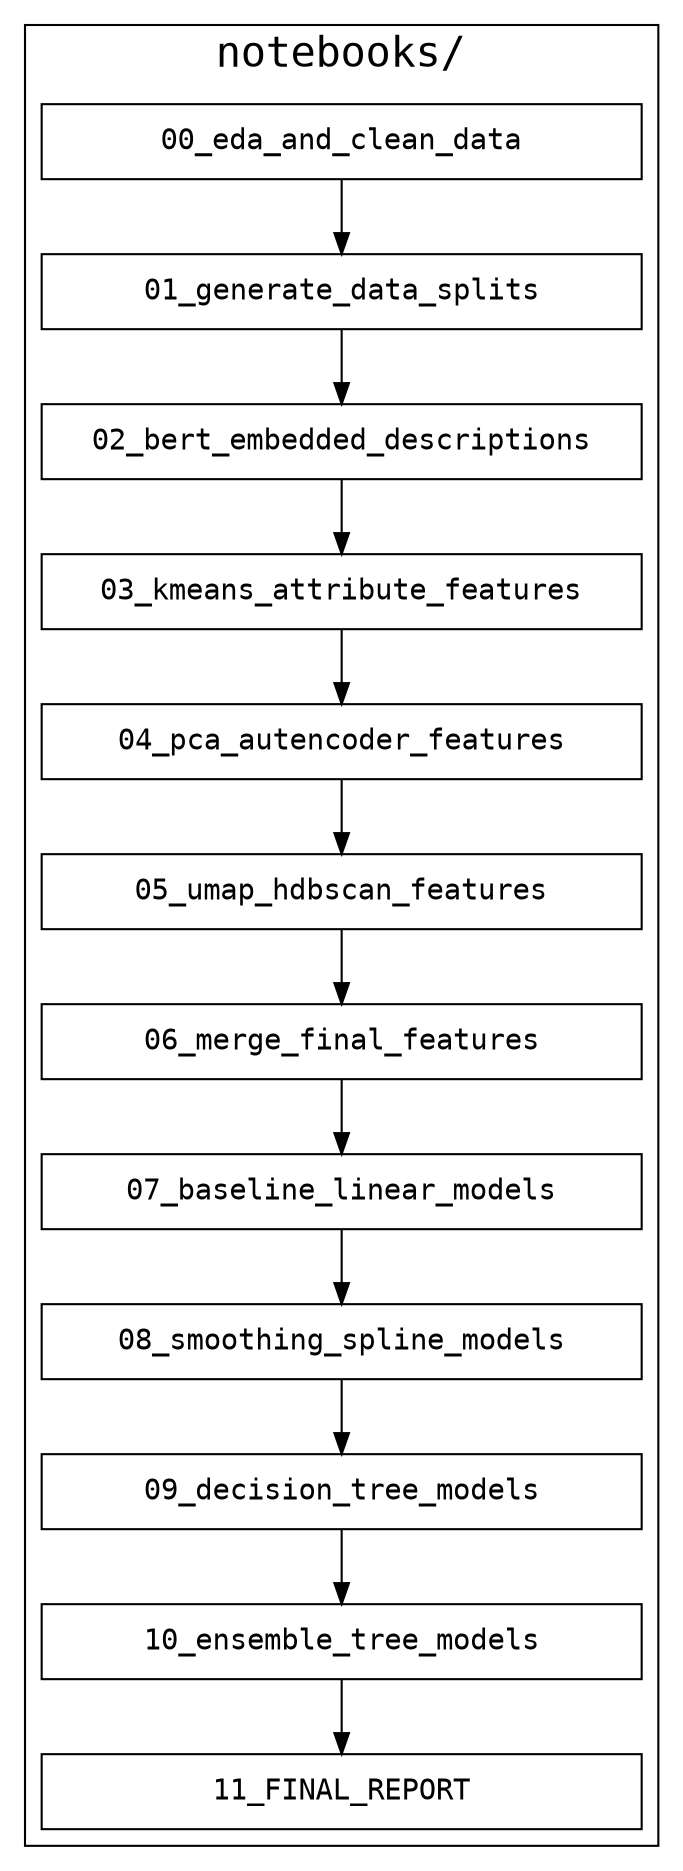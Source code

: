 digraph {
    rankdir=TB;
    {
    	node [shape = box, fontname = Monospace, fixedsize=true, width=4]
        00 [label = "00_eda_and_clean_data"]
        01 [label = "01_generate_data_splits"]
        02 [label = "02_bert_embedded_descriptions"]
        03 [label = "03_kmeans_attribute_features"]
        04 [label = "04_pca_autencoder_features"]
        05 [label = "05_umap_hdbscan_features"]
        06 [label = "06_merge_final_features"]
        07 [label = "07_baseline_linear_models"]
        08 [label = "08_smoothing_spline_models"]
        09 [label = "09_decision_tree_models"]
        10 [label = "10_ensemble_tree_models"]
        11 [label = "11_FINAL_REPORT"]
    };
    subgraph cluster_notebooks {
        label="notebooks/";
        fontname=Monospace;
        fontsize=20;
        rankdir=TB;
        00 -> 01;
        01 -> 02;
        02 -> 03;
        03 -> 04;
        04 -> 05;
        05 -> 06;
        06 -> 07;
        07 -> 08;
        08 -> 09;
        09 -> 10;
        10 -> 11;
        
    }
}